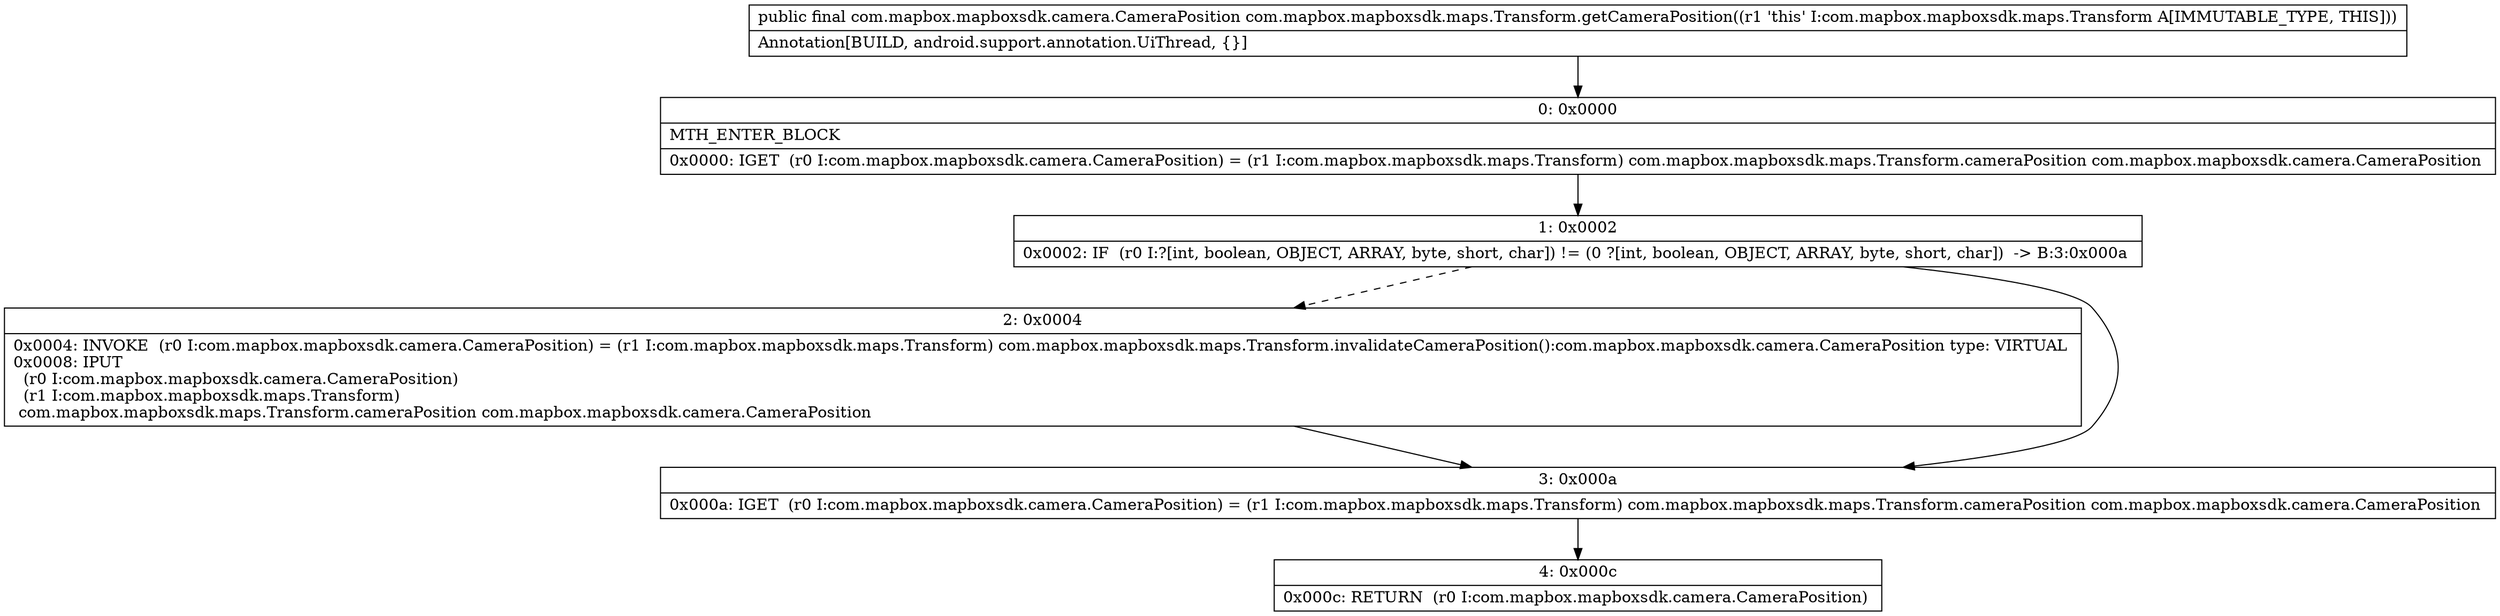 digraph "CFG forcom.mapbox.mapboxsdk.maps.Transform.getCameraPosition()Lcom\/mapbox\/mapboxsdk\/camera\/CameraPosition;" {
Node_0 [shape=record,label="{0\:\ 0x0000|MTH_ENTER_BLOCK\l|0x0000: IGET  (r0 I:com.mapbox.mapboxsdk.camera.CameraPosition) = (r1 I:com.mapbox.mapboxsdk.maps.Transform) com.mapbox.mapboxsdk.maps.Transform.cameraPosition com.mapbox.mapboxsdk.camera.CameraPosition \l}"];
Node_1 [shape=record,label="{1\:\ 0x0002|0x0002: IF  (r0 I:?[int, boolean, OBJECT, ARRAY, byte, short, char]) != (0 ?[int, boolean, OBJECT, ARRAY, byte, short, char])  \-\> B:3:0x000a \l}"];
Node_2 [shape=record,label="{2\:\ 0x0004|0x0004: INVOKE  (r0 I:com.mapbox.mapboxsdk.camera.CameraPosition) = (r1 I:com.mapbox.mapboxsdk.maps.Transform) com.mapbox.mapboxsdk.maps.Transform.invalidateCameraPosition():com.mapbox.mapboxsdk.camera.CameraPosition type: VIRTUAL \l0x0008: IPUT  \l  (r0 I:com.mapbox.mapboxsdk.camera.CameraPosition)\l  (r1 I:com.mapbox.mapboxsdk.maps.Transform)\l com.mapbox.mapboxsdk.maps.Transform.cameraPosition com.mapbox.mapboxsdk.camera.CameraPosition \l}"];
Node_3 [shape=record,label="{3\:\ 0x000a|0x000a: IGET  (r0 I:com.mapbox.mapboxsdk.camera.CameraPosition) = (r1 I:com.mapbox.mapboxsdk.maps.Transform) com.mapbox.mapboxsdk.maps.Transform.cameraPosition com.mapbox.mapboxsdk.camera.CameraPosition \l}"];
Node_4 [shape=record,label="{4\:\ 0x000c|0x000c: RETURN  (r0 I:com.mapbox.mapboxsdk.camera.CameraPosition) \l}"];
MethodNode[shape=record,label="{public final com.mapbox.mapboxsdk.camera.CameraPosition com.mapbox.mapboxsdk.maps.Transform.getCameraPosition((r1 'this' I:com.mapbox.mapboxsdk.maps.Transform A[IMMUTABLE_TYPE, THIS]))  | Annotation[BUILD, android.support.annotation.UiThread, \{\}]\l}"];
MethodNode -> Node_0;
Node_0 -> Node_1;
Node_1 -> Node_2[style=dashed];
Node_1 -> Node_3;
Node_2 -> Node_3;
Node_3 -> Node_4;
}


